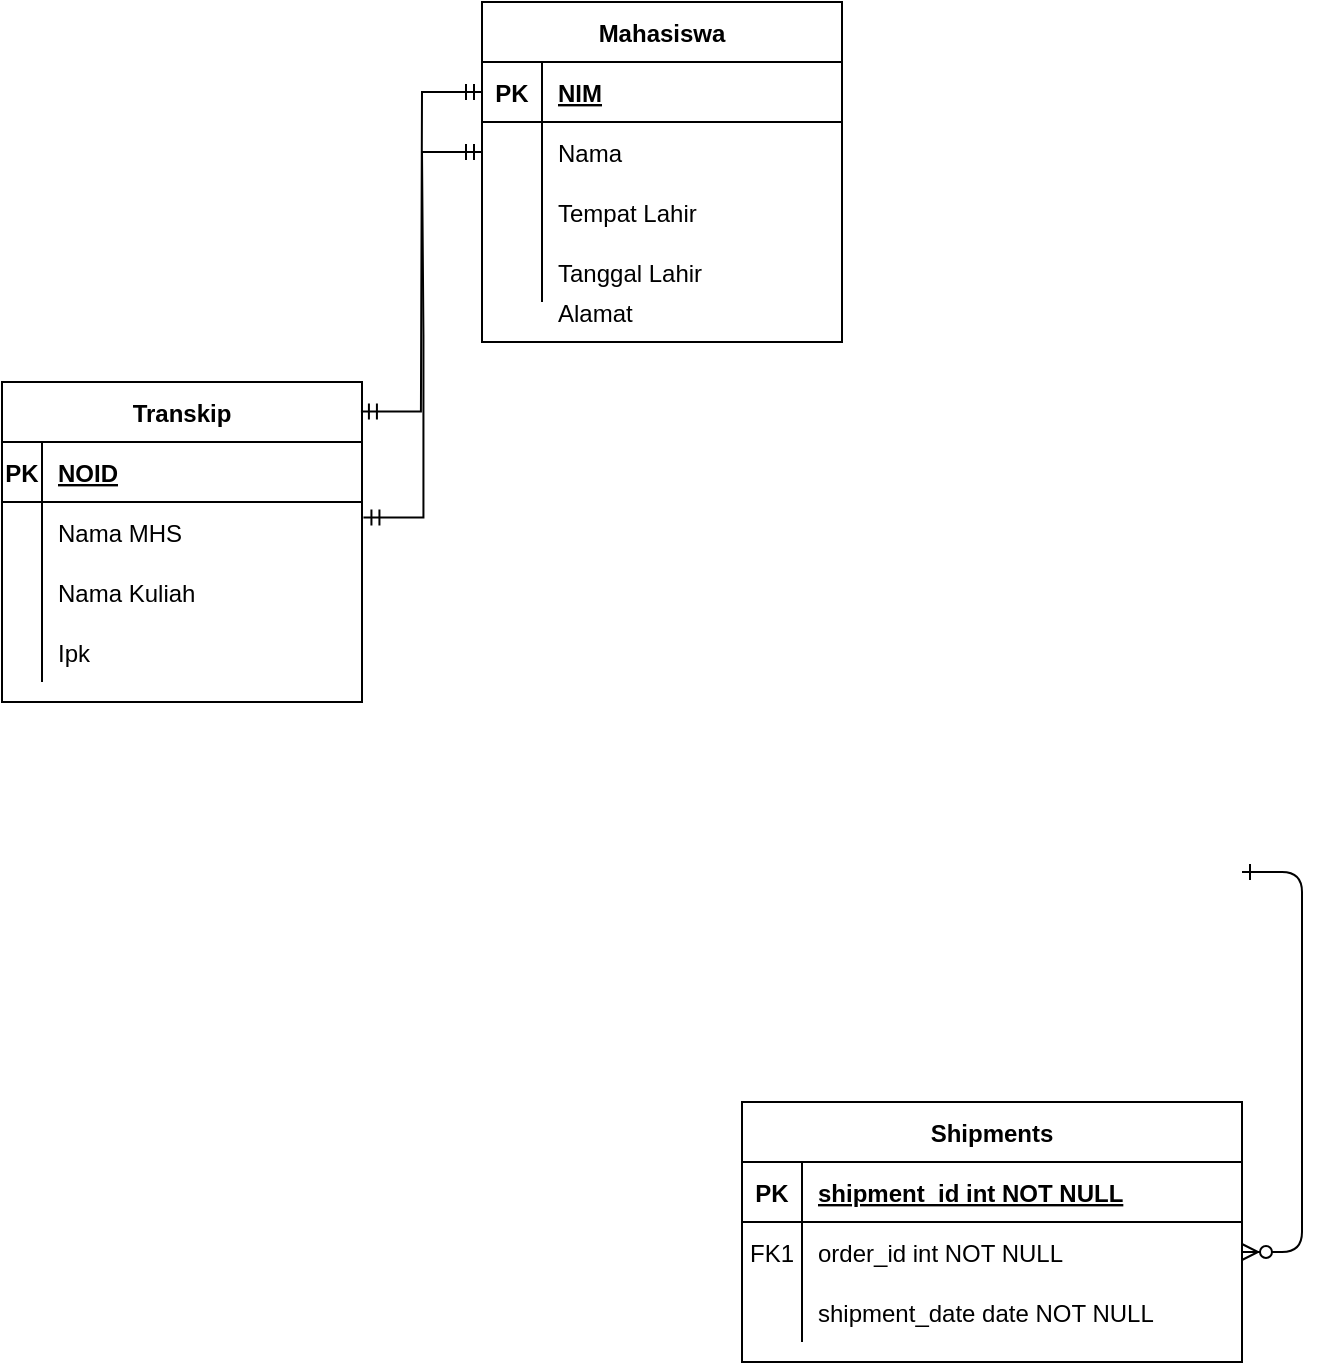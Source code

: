 <mxfile version="20.4.1" type="github"><diagram id="SSVvE4b-utZ5bidtxO7S" name="Page-1"><mxGraphModel dx="824" dy="567" grid="1" gridSize="10" guides="1" tooltips="1" connect="1" arrows="1" fold="1" page="1" pageScale="1" pageWidth="850" pageHeight="1100" math="0" shadow="0"><root><mxCell id="0"/><mxCell id="1" parent="0"/><mxCell id="e9Ru5HP760qDibO_pVWe-1" value="Transkip" style="shape=table;startSize=30;container=1;collapsible=1;childLayout=tableLayout;fixedRows=1;rowLines=0;fontStyle=1;align=center;resizeLast=1;" vertex="1" parent="1"><mxGeometry x="260" y="250" width="180" height="160" as="geometry"/></mxCell><mxCell id="e9Ru5HP760qDibO_pVWe-2" value="" style="shape=tableRow;horizontal=0;startSize=0;swimlaneHead=0;swimlaneBody=0;fillColor=none;collapsible=0;dropTarget=0;points=[[0,0.5],[1,0.5]];portConstraint=eastwest;top=0;left=0;right=0;bottom=1;" vertex="1" parent="e9Ru5HP760qDibO_pVWe-1"><mxGeometry y="30" width="180" height="30" as="geometry"/></mxCell><mxCell id="e9Ru5HP760qDibO_pVWe-3" value="PK" style="shape=partialRectangle;connectable=0;fillColor=none;top=0;left=0;bottom=0;right=0;fontStyle=1;overflow=hidden;" vertex="1" parent="e9Ru5HP760qDibO_pVWe-2"><mxGeometry width="20" height="30" as="geometry"><mxRectangle width="20" height="30" as="alternateBounds"/></mxGeometry></mxCell><mxCell id="e9Ru5HP760qDibO_pVWe-4" value="NOID" style="shape=partialRectangle;connectable=0;fillColor=none;top=0;left=0;bottom=0;right=0;align=left;spacingLeft=6;fontStyle=5;overflow=hidden;" vertex="1" parent="e9Ru5HP760qDibO_pVWe-2"><mxGeometry x="20" width="160" height="30" as="geometry"><mxRectangle width="160" height="30" as="alternateBounds"/></mxGeometry></mxCell><mxCell id="e9Ru5HP760qDibO_pVWe-5" value="" style="shape=tableRow;horizontal=0;startSize=0;swimlaneHead=0;swimlaneBody=0;fillColor=none;collapsible=0;dropTarget=0;points=[[0,0.5],[1,0.5]];portConstraint=eastwest;top=0;left=0;right=0;bottom=0;" vertex="1" parent="e9Ru5HP760qDibO_pVWe-1"><mxGeometry y="60" width="180" height="30" as="geometry"/></mxCell><mxCell id="e9Ru5HP760qDibO_pVWe-6" value="" style="shape=partialRectangle;connectable=0;fillColor=none;top=0;left=0;bottom=0;right=0;editable=1;overflow=hidden;" vertex="1" parent="e9Ru5HP760qDibO_pVWe-5"><mxGeometry width="20" height="30" as="geometry"><mxRectangle width="20" height="30" as="alternateBounds"/></mxGeometry></mxCell><mxCell id="e9Ru5HP760qDibO_pVWe-7" value="Nama MHS" style="shape=partialRectangle;connectable=0;fillColor=none;top=0;left=0;bottom=0;right=0;align=left;spacingLeft=6;overflow=hidden;" vertex="1" parent="e9Ru5HP760qDibO_pVWe-5"><mxGeometry x="20" width="160" height="30" as="geometry"><mxRectangle width="160" height="30" as="alternateBounds"/></mxGeometry></mxCell><mxCell id="e9Ru5HP760qDibO_pVWe-8" value="" style="shape=tableRow;horizontal=0;startSize=0;swimlaneHead=0;swimlaneBody=0;fillColor=none;collapsible=0;dropTarget=0;points=[[0,0.5],[1,0.5]];portConstraint=eastwest;top=0;left=0;right=0;bottom=0;" vertex="1" parent="e9Ru5HP760qDibO_pVWe-1"><mxGeometry y="90" width="180" height="30" as="geometry"/></mxCell><mxCell id="e9Ru5HP760qDibO_pVWe-9" value="" style="shape=partialRectangle;connectable=0;fillColor=none;top=0;left=0;bottom=0;right=0;editable=1;overflow=hidden;" vertex="1" parent="e9Ru5HP760qDibO_pVWe-8"><mxGeometry width="20" height="30" as="geometry"><mxRectangle width="20" height="30" as="alternateBounds"/></mxGeometry></mxCell><mxCell id="e9Ru5HP760qDibO_pVWe-10" value="Nama Kuliah" style="shape=partialRectangle;connectable=0;fillColor=none;top=0;left=0;bottom=0;right=0;align=left;spacingLeft=6;overflow=hidden;" vertex="1" parent="e9Ru5HP760qDibO_pVWe-8"><mxGeometry x="20" width="160" height="30" as="geometry"><mxRectangle width="160" height="30" as="alternateBounds"/></mxGeometry></mxCell><mxCell id="e9Ru5HP760qDibO_pVWe-11" value="" style="shape=tableRow;horizontal=0;startSize=0;swimlaneHead=0;swimlaneBody=0;fillColor=none;collapsible=0;dropTarget=0;points=[[0,0.5],[1,0.5]];portConstraint=eastwest;top=0;left=0;right=0;bottom=0;" vertex="1" parent="e9Ru5HP760qDibO_pVWe-1"><mxGeometry y="120" width="180" height="30" as="geometry"/></mxCell><mxCell id="e9Ru5HP760qDibO_pVWe-12" value="" style="shape=partialRectangle;connectable=0;fillColor=none;top=0;left=0;bottom=0;right=0;editable=1;overflow=hidden;" vertex="1" parent="e9Ru5HP760qDibO_pVWe-11"><mxGeometry width="20" height="30" as="geometry"><mxRectangle width="20" height="30" as="alternateBounds"/></mxGeometry></mxCell><mxCell id="e9Ru5HP760qDibO_pVWe-13" value="Ipk" style="shape=partialRectangle;connectable=0;fillColor=none;top=0;left=0;bottom=0;right=0;align=left;spacingLeft=6;overflow=hidden;" vertex="1" parent="e9Ru5HP760qDibO_pVWe-11"><mxGeometry x="20" width="160" height="30" as="geometry"><mxRectangle width="160" height="30" as="alternateBounds"/></mxGeometry></mxCell><mxCell id="e9Ru5HP760qDibO_pVWe-14" value="Mahasiswa" style="shape=table;startSize=30;container=1;collapsible=1;childLayout=tableLayout;fixedRows=1;rowLines=0;fontStyle=1;align=center;resizeLast=1;" vertex="1" parent="1"><mxGeometry x="500" y="60" width="180" height="170" as="geometry"/></mxCell><mxCell id="e9Ru5HP760qDibO_pVWe-15" value="" style="shape=tableRow;horizontal=0;startSize=0;swimlaneHead=0;swimlaneBody=0;fillColor=none;collapsible=0;dropTarget=0;points=[[0,0.5],[1,0.5]];portConstraint=eastwest;top=0;left=0;right=0;bottom=1;" vertex="1" parent="e9Ru5HP760qDibO_pVWe-14"><mxGeometry y="30" width="180" height="30" as="geometry"/></mxCell><mxCell id="e9Ru5HP760qDibO_pVWe-16" value="PK" style="shape=partialRectangle;connectable=0;fillColor=none;top=0;left=0;bottom=0;right=0;fontStyle=1;overflow=hidden;" vertex="1" parent="e9Ru5HP760qDibO_pVWe-15"><mxGeometry width="30" height="30" as="geometry"><mxRectangle width="30" height="30" as="alternateBounds"/></mxGeometry></mxCell><mxCell id="e9Ru5HP760qDibO_pVWe-17" value="NIM" style="shape=partialRectangle;connectable=0;fillColor=none;top=0;left=0;bottom=0;right=0;align=left;spacingLeft=6;fontStyle=5;overflow=hidden;" vertex="1" parent="e9Ru5HP760qDibO_pVWe-15"><mxGeometry x="30" width="150" height="30" as="geometry"><mxRectangle width="150" height="30" as="alternateBounds"/></mxGeometry></mxCell><mxCell id="e9Ru5HP760qDibO_pVWe-18" value="" style="shape=tableRow;horizontal=0;startSize=0;swimlaneHead=0;swimlaneBody=0;fillColor=none;collapsible=0;dropTarget=0;points=[[0,0.5],[1,0.5]];portConstraint=eastwest;top=0;left=0;right=0;bottom=0;" vertex="1" parent="e9Ru5HP760qDibO_pVWe-14"><mxGeometry y="60" width="180" height="30" as="geometry"/></mxCell><mxCell id="e9Ru5HP760qDibO_pVWe-19" value="" style="shape=partialRectangle;connectable=0;fillColor=none;top=0;left=0;bottom=0;right=0;editable=1;overflow=hidden;" vertex="1" parent="e9Ru5HP760qDibO_pVWe-18"><mxGeometry width="30" height="30" as="geometry"><mxRectangle width="30" height="30" as="alternateBounds"/></mxGeometry></mxCell><mxCell id="e9Ru5HP760qDibO_pVWe-20" value="Nama" style="shape=partialRectangle;connectable=0;fillColor=none;top=0;left=0;bottom=0;right=0;align=left;spacingLeft=6;overflow=hidden;" vertex="1" parent="e9Ru5HP760qDibO_pVWe-18"><mxGeometry x="30" width="150" height="30" as="geometry"><mxRectangle width="150" height="30" as="alternateBounds"/></mxGeometry></mxCell><mxCell id="e9Ru5HP760qDibO_pVWe-21" value="" style="shape=tableRow;horizontal=0;startSize=0;swimlaneHead=0;swimlaneBody=0;fillColor=none;collapsible=0;dropTarget=0;points=[[0,0.5],[1,0.5]];portConstraint=eastwest;top=0;left=0;right=0;bottom=0;" vertex="1" parent="e9Ru5HP760qDibO_pVWe-14"><mxGeometry y="90" width="180" height="30" as="geometry"/></mxCell><mxCell id="e9Ru5HP760qDibO_pVWe-22" value="" style="shape=partialRectangle;connectable=0;fillColor=none;top=0;left=0;bottom=0;right=0;editable=1;overflow=hidden;" vertex="1" parent="e9Ru5HP760qDibO_pVWe-21"><mxGeometry width="30" height="30" as="geometry"><mxRectangle width="30" height="30" as="alternateBounds"/></mxGeometry></mxCell><mxCell id="e9Ru5HP760qDibO_pVWe-23" value="Tempat Lahir" style="shape=partialRectangle;connectable=0;fillColor=none;top=0;left=0;bottom=0;right=0;align=left;spacingLeft=6;overflow=hidden;" vertex="1" parent="e9Ru5HP760qDibO_pVWe-21"><mxGeometry x="30" width="150" height="30" as="geometry"><mxRectangle width="150" height="30" as="alternateBounds"/></mxGeometry></mxCell><mxCell id="e9Ru5HP760qDibO_pVWe-24" value="" style="shape=tableRow;horizontal=0;startSize=0;swimlaneHead=0;swimlaneBody=0;fillColor=none;collapsible=0;dropTarget=0;points=[[0,0.5],[1,0.5]];portConstraint=eastwest;top=0;left=0;right=0;bottom=0;" vertex="1" parent="e9Ru5HP760qDibO_pVWe-14"><mxGeometry y="120" width="180" height="30" as="geometry"/></mxCell><mxCell id="e9Ru5HP760qDibO_pVWe-25" value="" style="shape=partialRectangle;connectable=0;fillColor=none;top=0;left=0;bottom=0;right=0;editable=1;overflow=hidden;" vertex="1" parent="e9Ru5HP760qDibO_pVWe-24"><mxGeometry width="30" height="30" as="geometry"><mxRectangle width="30" height="30" as="alternateBounds"/></mxGeometry></mxCell><UserObject label="Tanggal Lahir" link="https://app.diagrams.net/images/sidebar-er.png" id="e9Ru5HP760qDibO_pVWe-26"><mxCell style="shape=partialRectangle;connectable=0;fillColor=none;top=0;left=0;bottom=0;right=0;align=left;spacingLeft=6;overflow=hidden;" vertex="1" parent="e9Ru5HP760qDibO_pVWe-24"><mxGeometry x="30" width="150" height="30" as="geometry"><mxRectangle width="150" height="30" as="alternateBounds"/></mxGeometry></mxCell></UserObject><mxCell id="e9Ru5HP760qDibO_pVWe-27" value="" style="shape=tableRow;horizontal=0;startSize=0;swimlaneHead=0;swimlaneBody=0;fillColor=none;collapsible=0;dropTarget=0;points=[[0,0.5],[1,0.5]];portConstraint=eastwest;top=0;left=0;right=0;bottom=0;" vertex="1" parent="1"><mxGeometry x="510" y="250" width="180" height="30" as="geometry"/></mxCell><mxCell id="e9Ru5HP760qDibO_pVWe-28" value="" style="shape=partialRectangle;connectable=0;fillColor=none;top=0;left=0;bottom=0;right=0;editable=1;overflow=hidden;" vertex="1" parent="e9Ru5HP760qDibO_pVWe-27"><mxGeometry width="30" height="30" as="geometry"><mxRectangle width="30" height="30" as="alternateBounds"/></mxGeometry></mxCell><mxCell id="e9Ru5HP760qDibO_pVWe-30" value="" style="edgeStyle=entityRelationEdgeStyle;fontSize=12;html=1;endArrow=ERmandOne;startArrow=ERmandOne;rounded=0;exitX=0.997;exitY=0.092;exitDx=0;exitDy=0;exitPerimeter=0;entryX=0;entryY=0.5;entryDx=0;entryDy=0;" edge="1" parent="1" source="e9Ru5HP760qDibO_pVWe-1" target="e9Ru5HP760qDibO_pVWe-15"><mxGeometry width="100" height="100" relative="1" as="geometry"><mxPoint x="425" y="270" as="sourcePoint"/><mxPoint x="525" y="170" as="targetPoint"/></mxGeometry></mxCell><mxCell id="e9Ru5HP760qDibO_pVWe-31" value="" style="edgeStyle=entityRelationEdgeStyle;fontSize=12;html=1;endArrow=ERmandOne;startArrow=ERmandOne;rounded=0;exitX=1.004;exitY=0.257;exitDx=0;exitDy=0;exitPerimeter=0;entryX=0;entryY=0.5;entryDx=0;entryDy=0;" edge="1" parent="1" source="e9Ru5HP760qDibO_pVWe-5" target="e9Ru5HP760qDibO_pVWe-18"><mxGeometry width="100" height="100" relative="1" as="geometry"><mxPoint x="440" y="320" as="sourcePoint"/><mxPoint x="510" y="210" as="targetPoint"/></mxGeometry></mxCell><mxCell id="e9Ru5HP760qDibO_pVWe-33" value="" style="edgeStyle=entityRelationEdgeStyle;endArrow=ERzeroToMany;startArrow=ERone;endFill=1;startFill=0;" edge="1" parent="1" target="e9Ru5HP760qDibO_pVWe-48"><mxGeometry width="100" height="100" relative="1" as="geometry"><mxPoint x="880.0" y="495" as="sourcePoint"/><mxPoint x="640" y="535" as="targetPoint"/></mxGeometry></mxCell><mxCell id="e9Ru5HP760qDibO_pVWe-44" value="Shipments" style="shape=table;startSize=30;container=1;collapsible=1;childLayout=tableLayout;fixedRows=1;rowLines=0;fontStyle=1;align=center;resizeLast=1;" vertex="1" parent="1"><mxGeometry x="630" y="610" width="250" height="130" as="geometry"/></mxCell><mxCell id="e9Ru5HP760qDibO_pVWe-45" value="" style="shape=partialRectangle;collapsible=0;dropTarget=0;pointerEvents=0;fillColor=none;points=[[0,0.5],[1,0.5]];portConstraint=eastwest;top=0;left=0;right=0;bottom=1;" vertex="1" parent="e9Ru5HP760qDibO_pVWe-44"><mxGeometry y="30" width="250" height="30" as="geometry"/></mxCell><mxCell id="e9Ru5HP760qDibO_pVWe-46" value="PK" style="shape=partialRectangle;overflow=hidden;connectable=0;fillColor=none;top=0;left=0;bottom=0;right=0;fontStyle=1;" vertex="1" parent="e9Ru5HP760qDibO_pVWe-45"><mxGeometry width="30" height="30" as="geometry"><mxRectangle width="30" height="30" as="alternateBounds"/></mxGeometry></mxCell><mxCell id="e9Ru5HP760qDibO_pVWe-47" value="shipment_id int NOT NULL " style="shape=partialRectangle;overflow=hidden;connectable=0;fillColor=none;top=0;left=0;bottom=0;right=0;align=left;spacingLeft=6;fontStyle=5;" vertex="1" parent="e9Ru5HP760qDibO_pVWe-45"><mxGeometry x="30" width="220" height="30" as="geometry"><mxRectangle width="220" height="30" as="alternateBounds"/></mxGeometry></mxCell><mxCell id="e9Ru5HP760qDibO_pVWe-48" value="" style="shape=partialRectangle;collapsible=0;dropTarget=0;pointerEvents=0;fillColor=none;points=[[0,0.5],[1,0.5]];portConstraint=eastwest;top=0;left=0;right=0;bottom=0;" vertex="1" parent="e9Ru5HP760qDibO_pVWe-44"><mxGeometry y="60" width="250" height="30" as="geometry"/></mxCell><mxCell id="e9Ru5HP760qDibO_pVWe-49" value="FK1" style="shape=partialRectangle;overflow=hidden;connectable=0;fillColor=none;top=0;left=0;bottom=0;right=0;" vertex="1" parent="e9Ru5HP760qDibO_pVWe-48"><mxGeometry width="30" height="30" as="geometry"><mxRectangle width="30" height="30" as="alternateBounds"/></mxGeometry></mxCell><mxCell id="e9Ru5HP760qDibO_pVWe-50" value="order_id int NOT NULL" style="shape=partialRectangle;overflow=hidden;connectable=0;fillColor=none;top=0;left=0;bottom=0;right=0;align=left;spacingLeft=6;" vertex="1" parent="e9Ru5HP760qDibO_pVWe-48"><mxGeometry x="30" width="220" height="30" as="geometry"><mxRectangle width="220" height="30" as="alternateBounds"/></mxGeometry></mxCell><mxCell id="e9Ru5HP760qDibO_pVWe-51" value="" style="shape=partialRectangle;collapsible=0;dropTarget=0;pointerEvents=0;fillColor=none;points=[[0,0.5],[1,0.5]];portConstraint=eastwest;top=0;left=0;right=0;bottom=0;" vertex="1" parent="e9Ru5HP760qDibO_pVWe-44"><mxGeometry y="90" width="250" height="30" as="geometry"/></mxCell><mxCell id="e9Ru5HP760qDibO_pVWe-52" value="" style="shape=partialRectangle;overflow=hidden;connectable=0;fillColor=none;top=0;left=0;bottom=0;right=0;" vertex="1" parent="e9Ru5HP760qDibO_pVWe-51"><mxGeometry width="30" height="30" as="geometry"><mxRectangle width="30" height="30" as="alternateBounds"/></mxGeometry></mxCell><mxCell id="e9Ru5HP760qDibO_pVWe-53" value="shipment_date date NOT NULL" style="shape=partialRectangle;overflow=hidden;connectable=0;fillColor=none;top=0;left=0;bottom=0;right=0;align=left;spacingLeft=6;" vertex="1" parent="e9Ru5HP760qDibO_pVWe-51"><mxGeometry x="30" width="220" height="30" as="geometry"><mxRectangle width="220" height="30" as="alternateBounds"/></mxGeometry></mxCell><UserObject label="Alamat" link="https://app.diagrams.net/images/sidebar-er.png" id="e9Ru5HP760qDibO_pVWe-29"><mxCell style="shape=partialRectangle;connectable=0;fillColor=none;top=0;left=0;bottom=0;right=0;align=left;spacingLeft=6;overflow=hidden;" vertex="1" parent="1"><mxGeometry x="530" y="200" width="150" height="30" as="geometry"><mxRectangle width="150" height="30" as="alternateBounds"/></mxGeometry></mxCell></UserObject></root></mxGraphModel></diagram></mxfile>